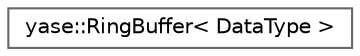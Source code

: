digraph "Graphical Class Hierarchy"
{
 // LATEX_PDF_SIZE
  bgcolor="transparent";
  edge [fontname=Helvetica,fontsize=10,labelfontname=Helvetica,labelfontsize=10];
  node [fontname=Helvetica,fontsize=10,shape=box,height=0.2,width=0.4];
  rankdir="LR";
  Node0 [id="Node000000",label="yase::RingBuffer\< DataType \>",height=0.2,width=0.4,color="grey40", fillcolor="white", style="filled",URL="$classyase_1_1_ring_buffer.html",tooltip="A Ring Oscillator."];
}
